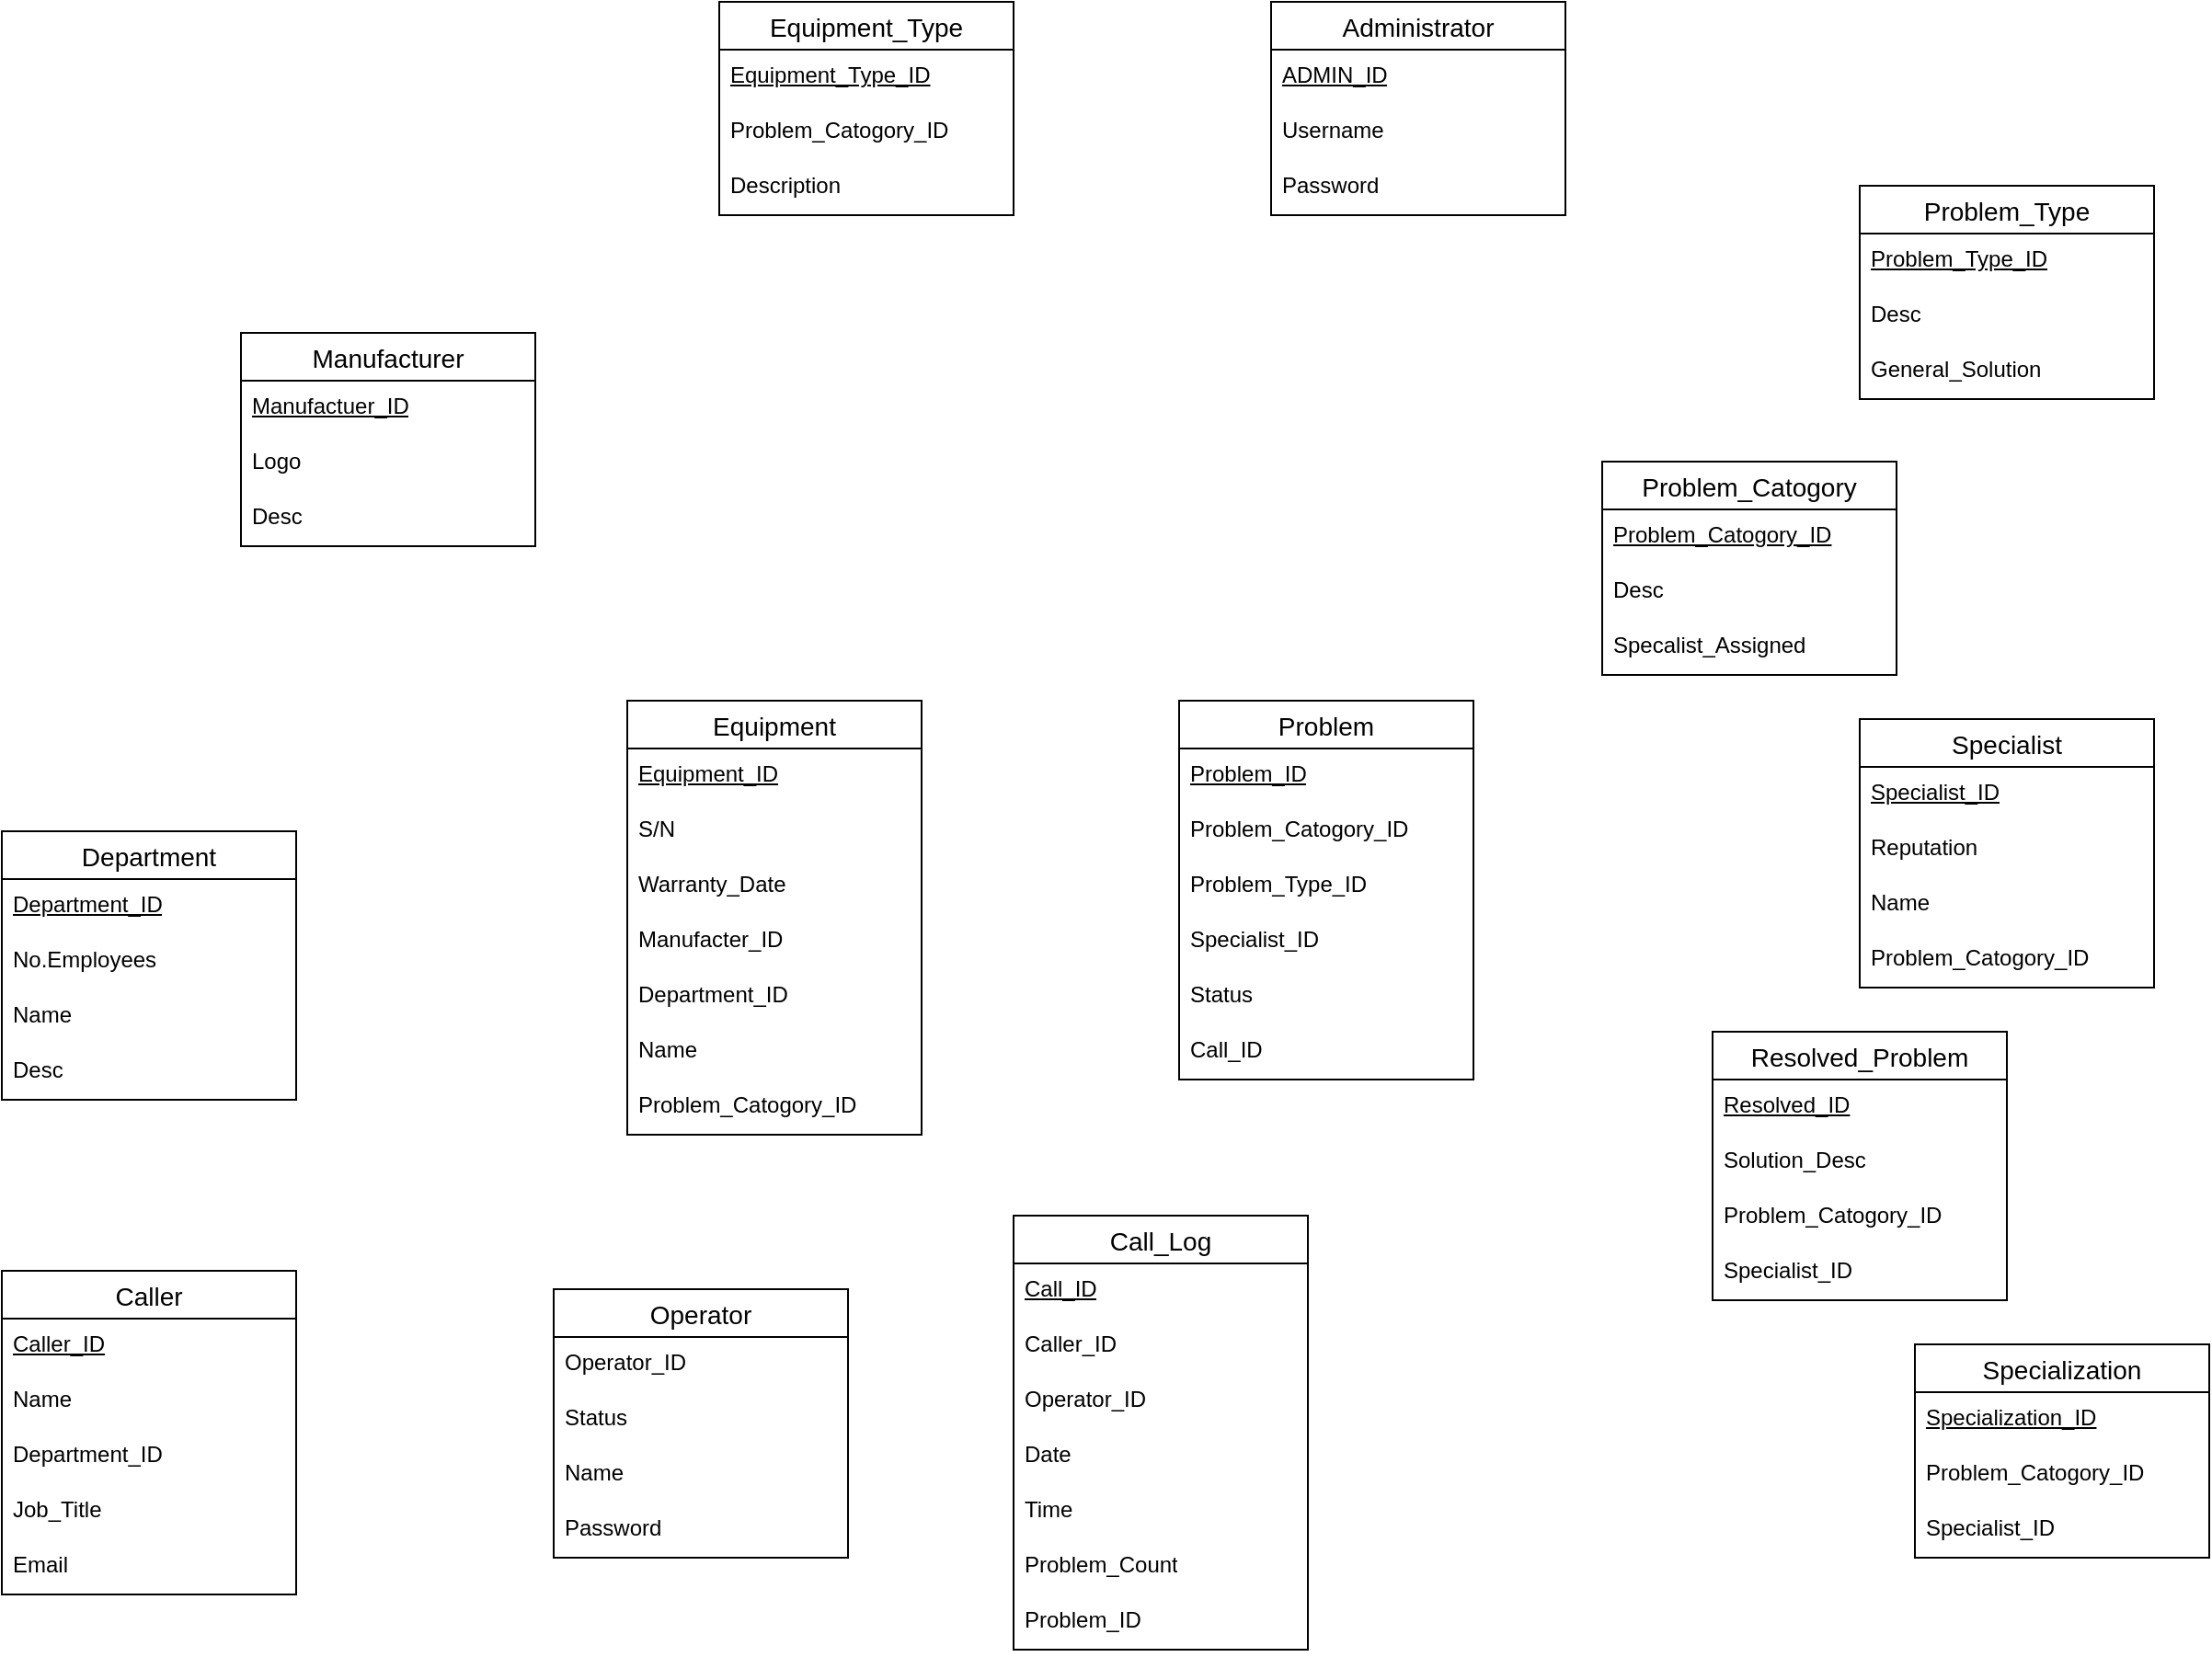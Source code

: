 <mxfile version="24.7.17">
  <diagram name="Página-1" id="JovMR-DmvsqPWMAvgPib">
    <mxGraphModel dx="3695" dy="1396" grid="1" gridSize="10" guides="1" tooltips="1" connect="1" arrows="1" fold="1" page="1" pageScale="1" pageWidth="827" pageHeight="1169" math="0" shadow="0">
      <root>
        <mxCell id="0" />
        <mxCell id="1" parent="0" />
        <mxCell id="yYopy69-rkRQcs814ucn-5" value="Equipment_Type" style="swimlane;fontStyle=0;childLayout=stackLayout;horizontal=1;startSize=26;horizontalStack=0;resizeParent=1;resizeParentMax=0;resizeLast=0;collapsible=1;marginBottom=0;align=center;fontSize=14;" vertex="1" parent="1">
          <mxGeometry x="310" y="60" width="160" height="116" as="geometry" />
        </mxCell>
        <mxCell id="yYopy69-rkRQcs814ucn-6" value="Equipment_Type_ID" style="text;strokeColor=none;fillColor=none;spacingLeft=4;spacingRight=4;overflow=hidden;rotatable=0;points=[[0,0.5],[1,0.5]];portConstraint=eastwest;fontSize=12;whiteSpace=wrap;html=1;fontStyle=4" vertex="1" parent="yYopy69-rkRQcs814ucn-5">
          <mxGeometry y="26" width="160" height="30" as="geometry" />
        </mxCell>
        <mxCell id="yYopy69-rkRQcs814ucn-7" value="Problem_Catogory_ID" style="text;strokeColor=none;fillColor=none;spacingLeft=4;spacingRight=4;overflow=hidden;rotatable=0;points=[[0,0.5],[1,0.5]];portConstraint=eastwest;fontSize=12;whiteSpace=wrap;html=1;" vertex="1" parent="yYopy69-rkRQcs814ucn-5">
          <mxGeometry y="56" width="160" height="30" as="geometry" />
        </mxCell>
        <mxCell id="yYopy69-rkRQcs814ucn-8" value="Description" style="text;strokeColor=none;fillColor=none;spacingLeft=4;spacingRight=4;overflow=hidden;rotatable=0;points=[[0,0.5],[1,0.5]];portConstraint=eastwest;fontSize=12;whiteSpace=wrap;html=1;" vertex="1" parent="yYopy69-rkRQcs814ucn-5">
          <mxGeometry y="86" width="160" height="30" as="geometry" />
        </mxCell>
        <mxCell id="yYopy69-rkRQcs814ucn-1" value="Manufacturer" style="swimlane;fontStyle=0;childLayout=stackLayout;horizontal=1;startSize=26;horizontalStack=0;resizeParent=1;resizeParentMax=0;resizeLast=0;collapsible=1;marginBottom=0;align=center;fontSize=14;" vertex="1" parent="1">
          <mxGeometry x="50" y="240" width="160" height="116" as="geometry" />
        </mxCell>
        <mxCell id="yYopy69-rkRQcs814ucn-2" value="Manufactuer_ID" style="text;strokeColor=none;fillColor=none;spacingLeft=4;spacingRight=4;overflow=hidden;rotatable=0;points=[[0,0.5],[1,0.5]];portConstraint=eastwest;fontSize=12;whiteSpace=wrap;html=1;fontStyle=4" vertex="1" parent="yYopy69-rkRQcs814ucn-1">
          <mxGeometry y="26" width="160" height="30" as="geometry" />
        </mxCell>
        <mxCell id="yYopy69-rkRQcs814ucn-3" value="Logo" style="text;strokeColor=none;fillColor=none;spacingLeft=4;spacingRight=4;overflow=hidden;rotatable=0;points=[[0,0.5],[1,0.5]];portConstraint=eastwest;fontSize=12;whiteSpace=wrap;html=1;" vertex="1" parent="yYopy69-rkRQcs814ucn-1">
          <mxGeometry y="56" width="160" height="30" as="geometry" />
        </mxCell>
        <mxCell id="yYopy69-rkRQcs814ucn-4" value="Desc" style="text;strokeColor=none;fillColor=none;spacingLeft=4;spacingRight=4;overflow=hidden;rotatable=0;points=[[0,0.5],[1,0.5]];portConstraint=eastwest;fontSize=12;whiteSpace=wrap;html=1;" vertex="1" parent="yYopy69-rkRQcs814ucn-1">
          <mxGeometry y="86" width="160" height="30" as="geometry" />
        </mxCell>
        <mxCell id="yYopy69-rkRQcs814ucn-15" value="Department" style="swimlane;fontStyle=0;childLayout=stackLayout;horizontal=1;startSize=26;horizontalStack=0;resizeParent=1;resizeParentMax=0;resizeLast=0;collapsible=1;marginBottom=0;align=center;fontSize=14;" vertex="1" parent="1">
          <mxGeometry x="-80" y="511" width="160" height="146" as="geometry" />
        </mxCell>
        <mxCell id="yYopy69-rkRQcs814ucn-16" value="Department_ID" style="text;strokeColor=none;fillColor=none;spacingLeft=4;spacingRight=4;overflow=hidden;rotatable=0;points=[[0,0.5],[1,0.5]];portConstraint=eastwest;fontSize=12;whiteSpace=wrap;html=1;fontStyle=4" vertex="1" parent="yYopy69-rkRQcs814ucn-15">
          <mxGeometry y="26" width="160" height="30" as="geometry" />
        </mxCell>
        <mxCell id="yYopy69-rkRQcs814ucn-17" value="No.Employees" style="text;strokeColor=none;fillColor=none;spacingLeft=4;spacingRight=4;overflow=hidden;rotatable=0;points=[[0,0.5],[1,0.5]];portConstraint=eastwest;fontSize=12;whiteSpace=wrap;html=1;" vertex="1" parent="yYopy69-rkRQcs814ucn-15">
          <mxGeometry y="56" width="160" height="30" as="geometry" />
        </mxCell>
        <mxCell id="yYopy69-rkRQcs814ucn-18" value="Name" style="text;strokeColor=none;fillColor=none;spacingLeft=4;spacingRight=4;overflow=hidden;rotatable=0;points=[[0,0.5],[1,0.5]];portConstraint=eastwest;fontSize=12;whiteSpace=wrap;html=1;" vertex="1" parent="yYopy69-rkRQcs814ucn-15">
          <mxGeometry y="86" width="160" height="30" as="geometry" />
        </mxCell>
        <mxCell id="yYopy69-rkRQcs814ucn-19" value="Desc" style="text;strokeColor=none;fillColor=none;spacingLeft=4;spacingRight=4;overflow=hidden;rotatable=0;points=[[0,0.5],[1,0.5]];portConstraint=eastwest;fontSize=12;whiteSpace=wrap;html=1;" vertex="1" parent="yYopy69-rkRQcs814ucn-15">
          <mxGeometry y="116" width="160" height="30" as="geometry" />
        </mxCell>
        <mxCell id="yYopy69-rkRQcs814ucn-20" value="Equipment" style="swimlane;fontStyle=0;childLayout=stackLayout;horizontal=1;startSize=26;horizontalStack=0;resizeParent=1;resizeParentMax=0;resizeLast=0;collapsible=1;marginBottom=0;align=center;fontSize=14;" vertex="1" parent="1">
          <mxGeometry x="260" y="440" width="160" height="236" as="geometry" />
        </mxCell>
        <mxCell id="yYopy69-rkRQcs814ucn-21" value="Equipment_ID" style="text;strokeColor=none;fillColor=none;spacingLeft=4;spacingRight=4;overflow=hidden;rotatable=0;points=[[0,0.5],[1,0.5]];portConstraint=eastwest;fontSize=12;whiteSpace=wrap;html=1;fontStyle=4" vertex="1" parent="yYopy69-rkRQcs814ucn-20">
          <mxGeometry y="26" width="160" height="30" as="geometry" />
        </mxCell>
        <mxCell id="yYopy69-rkRQcs814ucn-22" value="S/N" style="text;strokeColor=none;fillColor=none;spacingLeft=4;spacingRight=4;overflow=hidden;rotatable=0;points=[[0,0.5],[1,0.5]];portConstraint=eastwest;fontSize=12;whiteSpace=wrap;html=1;" vertex="1" parent="yYopy69-rkRQcs814ucn-20">
          <mxGeometry y="56" width="160" height="30" as="geometry" />
        </mxCell>
        <mxCell id="yYopy69-rkRQcs814ucn-23" value="Warranty_Date" style="text;strokeColor=none;fillColor=none;spacingLeft=4;spacingRight=4;overflow=hidden;rotatable=0;points=[[0,0.5],[1,0.5]];portConstraint=eastwest;fontSize=12;whiteSpace=wrap;html=1;" vertex="1" parent="yYopy69-rkRQcs814ucn-20">
          <mxGeometry y="86" width="160" height="30" as="geometry" />
        </mxCell>
        <mxCell id="yYopy69-rkRQcs814ucn-24" value="Manufacter_ID" style="text;strokeColor=none;fillColor=none;spacingLeft=4;spacingRight=4;overflow=hidden;rotatable=0;points=[[0,0.5],[1,0.5]];portConstraint=eastwest;fontSize=12;whiteSpace=wrap;html=1;" vertex="1" parent="yYopy69-rkRQcs814ucn-20">
          <mxGeometry y="116" width="160" height="30" as="geometry" />
        </mxCell>
        <mxCell id="yYopy69-rkRQcs814ucn-25" value="Department_ID" style="text;strokeColor=none;fillColor=none;spacingLeft=4;spacingRight=4;overflow=hidden;rotatable=0;points=[[0,0.5],[1,0.5]];portConstraint=eastwest;fontSize=12;whiteSpace=wrap;html=1;" vertex="1" parent="yYopy69-rkRQcs814ucn-20">
          <mxGeometry y="146" width="160" height="30" as="geometry" />
        </mxCell>
        <mxCell id="yYopy69-rkRQcs814ucn-26" value="Name" style="text;strokeColor=none;fillColor=none;spacingLeft=4;spacingRight=4;overflow=hidden;rotatable=0;points=[[0,0.5],[1,0.5]];portConstraint=eastwest;fontSize=12;whiteSpace=wrap;html=1;" vertex="1" parent="yYopy69-rkRQcs814ucn-20">
          <mxGeometry y="176" width="160" height="30" as="geometry" />
        </mxCell>
        <mxCell id="yYopy69-rkRQcs814ucn-27" value="Problem_Catogory_ID" style="text;strokeColor=none;fillColor=none;spacingLeft=4;spacingRight=4;overflow=hidden;rotatable=0;points=[[0,0.5],[1,0.5]];portConstraint=eastwest;fontSize=12;whiteSpace=wrap;html=1;" vertex="1" parent="yYopy69-rkRQcs814ucn-20">
          <mxGeometry y="206" width="160" height="30" as="geometry" />
        </mxCell>
        <mxCell id="yYopy69-rkRQcs814ucn-28" value="Operator" style="swimlane;fontStyle=0;childLayout=stackLayout;horizontal=1;startSize=26;horizontalStack=0;resizeParent=1;resizeParentMax=0;resizeLast=0;collapsible=1;marginBottom=0;align=center;fontSize=14;" vertex="1" parent="1">
          <mxGeometry x="220" y="760" width="160" height="146" as="geometry" />
        </mxCell>
        <mxCell id="yYopy69-rkRQcs814ucn-30" value="Operator_ID" style="text;strokeColor=none;fillColor=none;spacingLeft=4;spacingRight=4;overflow=hidden;rotatable=0;points=[[0,0.5],[1,0.5]];portConstraint=eastwest;fontSize=12;whiteSpace=wrap;html=1;" vertex="1" parent="yYopy69-rkRQcs814ucn-28">
          <mxGeometry y="26" width="160" height="30" as="geometry" />
        </mxCell>
        <mxCell id="yYopy69-rkRQcs814ucn-31" value="Status" style="text;strokeColor=none;fillColor=none;spacingLeft=4;spacingRight=4;overflow=hidden;rotatable=0;points=[[0,0.5],[1,0.5]];portConstraint=eastwest;fontSize=12;whiteSpace=wrap;html=1;" vertex="1" parent="yYopy69-rkRQcs814ucn-28">
          <mxGeometry y="56" width="160" height="30" as="geometry" />
        </mxCell>
        <mxCell id="yYopy69-rkRQcs814ucn-32" value="Name" style="text;strokeColor=none;fillColor=none;spacingLeft=4;spacingRight=4;overflow=hidden;rotatable=0;points=[[0,0.5],[1,0.5]];portConstraint=eastwest;fontSize=12;whiteSpace=wrap;html=1;" vertex="1" parent="yYopy69-rkRQcs814ucn-28">
          <mxGeometry y="86" width="160" height="30" as="geometry" />
        </mxCell>
        <mxCell id="yYopy69-rkRQcs814ucn-33" value="Password" style="text;strokeColor=none;fillColor=none;spacingLeft=4;spacingRight=4;overflow=hidden;rotatable=0;points=[[0,0.5],[1,0.5]];portConstraint=eastwest;fontSize=12;whiteSpace=wrap;html=1;" vertex="1" parent="yYopy69-rkRQcs814ucn-28">
          <mxGeometry y="116" width="160" height="30" as="geometry" />
        </mxCell>
        <mxCell id="yYopy69-rkRQcs814ucn-34" value="Call_Log" style="swimlane;fontStyle=0;childLayout=stackLayout;horizontal=1;startSize=26;horizontalStack=0;resizeParent=1;resizeParentMax=0;resizeLast=0;collapsible=1;marginBottom=0;align=center;fontSize=14;" vertex="1" parent="1">
          <mxGeometry x="470" y="720" width="160" height="236" as="geometry" />
        </mxCell>
        <mxCell id="yYopy69-rkRQcs814ucn-35" value="Call_ID" style="text;strokeColor=none;fillColor=none;spacingLeft=4;spacingRight=4;overflow=hidden;rotatable=0;points=[[0,0.5],[1,0.5]];portConstraint=eastwest;fontSize=12;whiteSpace=wrap;html=1;fontStyle=4" vertex="1" parent="yYopy69-rkRQcs814ucn-34">
          <mxGeometry y="26" width="160" height="30" as="geometry" />
        </mxCell>
        <mxCell id="yYopy69-rkRQcs814ucn-36" value="Caller_ID" style="text;strokeColor=none;fillColor=none;spacingLeft=4;spacingRight=4;overflow=hidden;rotatable=0;points=[[0,0.5],[1,0.5]];portConstraint=eastwest;fontSize=12;whiteSpace=wrap;html=1;" vertex="1" parent="yYopy69-rkRQcs814ucn-34">
          <mxGeometry y="56" width="160" height="30" as="geometry" />
        </mxCell>
        <mxCell id="yYopy69-rkRQcs814ucn-37" value="Operator_ID" style="text;strokeColor=none;fillColor=none;spacingLeft=4;spacingRight=4;overflow=hidden;rotatable=0;points=[[0,0.5],[1,0.5]];portConstraint=eastwest;fontSize=12;whiteSpace=wrap;html=1;" vertex="1" parent="yYopy69-rkRQcs814ucn-34">
          <mxGeometry y="86" width="160" height="30" as="geometry" />
        </mxCell>
        <mxCell id="yYopy69-rkRQcs814ucn-38" value="Date" style="text;strokeColor=none;fillColor=none;spacingLeft=4;spacingRight=4;overflow=hidden;rotatable=0;points=[[0,0.5],[1,0.5]];portConstraint=eastwest;fontSize=12;whiteSpace=wrap;html=1;" vertex="1" parent="yYopy69-rkRQcs814ucn-34">
          <mxGeometry y="116" width="160" height="30" as="geometry" />
        </mxCell>
        <mxCell id="yYopy69-rkRQcs814ucn-39" value="Time" style="text;strokeColor=none;fillColor=none;spacingLeft=4;spacingRight=4;overflow=hidden;rotatable=0;points=[[0,0.5],[1,0.5]];portConstraint=eastwest;fontSize=12;whiteSpace=wrap;html=1;" vertex="1" parent="yYopy69-rkRQcs814ucn-34">
          <mxGeometry y="146" width="160" height="30" as="geometry" />
        </mxCell>
        <mxCell id="yYopy69-rkRQcs814ucn-40" value="Problem_Count" style="text;strokeColor=none;fillColor=none;spacingLeft=4;spacingRight=4;overflow=hidden;rotatable=0;points=[[0,0.5],[1,0.5]];portConstraint=eastwest;fontSize=12;whiteSpace=wrap;html=1;" vertex="1" parent="yYopy69-rkRQcs814ucn-34">
          <mxGeometry y="176" width="160" height="30" as="geometry" />
        </mxCell>
        <mxCell id="yYopy69-rkRQcs814ucn-41" value="Problem_ID" style="text;strokeColor=none;fillColor=none;spacingLeft=4;spacingRight=4;overflow=hidden;rotatable=0;points=[[0,0.5],[1,0.5]];portConstraint=eastwest;fontSize=12;whiteSpace=wrap;html=1;" vertex="1" parent="yYopy69-rkRQcs814ucn-34">
          <mxGeometry y="206" width="160" height="30" as="geometry" />
        </mxCell>
        <mxCell id="yYopy69-rkRQcs814ucn-50" value="Resolved_Problem" style="swimlane;fontStyle=0;childLayout=stackLayout;horizontal=1;startSize=26;horizontalStack=0;resizeParent=1;resizeParentMax=0;resizeLast=0;collapsible=1;marginBottom=0;align=center;fontSize=14;" vertex="1" parent="1">
          <mxGeometry x="850" y="620" width="160" height="146" as="geometry" />
        </mxCell>
        <mxCell id="yYopy69-rkRQcs814ucn-51" value="Resolved_ID" style="text;strokeColor=none;fillColor=none;spacingLeft=4;spacingRight=4;overflow=hidden;rotatable=0;points=[[0,0.5],[1,0.5]];portConstraint=eastwest;fontSize=12;whiteSpace=wrap;html=1;fontStyle=4" vertex="1" parent="yYopy69-rkRQcs814ucn-50">
          <mxGeometry y="26" width="160" height="30" as="geometry" />
        </mxCell>
        <mxCell id="yYopy69-rkRQcs814ucn-52" value="Solution_Desc" style="text;strokeColor=none;fillColor=none;spacingLeft=4;spacingRight=4;overflow=hidden;rotatable=0;points=[[0,0.5],[1,0.5]];portConstraint=eastwest;fontSize=12;whiteSpace=wrap;html=1;" vertex="1" parent="yYopy69-rkRQcs814ucn-50">
          <mxGeometry y="56" width="160" height="30" as="geometry" />
        </mxCell>
        <mxCell id="yYopy69-rkRQcs814ucn-53" value="Problem_Catogory_ID" style="text;strokeColor=none;fillColor=none;spacingLeft=4;spacingRight=4;overflow=hidden;rotatable=0;points=[[0,0.5],[1,0.5]];portConstraint=eastwest;fontSize=12;whiteSpace=wrap;html=1;" vertex="1" parent="yYopy69-rkRQcs814ucn-50">
          <mxGeometry y="86" width="160" height="30" as="geometry" />
        </mxCell>
        <mxCell id="yYopy69-rkRQcs814ucn-54" value="Specialist_ID" style="text;strokeColor=none;fillColor=none;spacingLeft=4;spacingRight=4;overflow=hidden;rotatable=0;points=[[0,0.5],[1,0.5]];portConstraint=eastwest;fontSize=12;whiteSpace=wrap;html=1;" vertex="1" parent="yYopy69-rkRQcs814ucn-50">
          <mxGeometry y="116" width="160" height="30" as="geometry" />
        </mxCell>
        <mxCell id="yYopy69-rkRQcs814ucn-55" value="Specialization" style="swimlane;fontStyle=0;childLayout=stackLayout;horizontal=1;startSize=26;horizontalStack=0;resizeParent=1;resizeParentMax=0;resizeLast=0;collapsible=1;marginBottom=0;align=center;fontSize=14;" vertex="1" parent="1">
          <mxGeometry x="960" y="790" width="160" height="116" as="geometry" />
        </mxCell>
        <mxCell id="yYopy69-rkRQcs814ucn-56" value="Specialization_ID" style="text;strokeColor=none;fillColor=none;spacingLeft=4;spacingRight=4;overflow=hidden;rotatable=0;points=[[0,0.5],[1,0.5]];portConstraint=eastwest;fontSize=12;whiteSpace=wrap;html=1;fontStyle=4" vertex="1" parent="yYopy69-rkRQcs814ucn-55">
          <mxGeometry y="26" width="160" height="30" as="geometry" />
        </mxCell>
        <mxCell id="yYopy69-rkRQcs814ucn-57" value="Problem_Catogory_ID" style="text;strokeColor=none;fillColor=none;spacingLeft=4;spacingRight=4;overflow=hidden;rotatable=0;points=[[0,0.5],[1,0.5]];portConstraint=eastwest;fontSize=12;whiteSpace=wrap;html=1;" vertex="1" parent="yYopy69-rkRQcs814ucn-55">
          <mxGeometry y="56" width="160" height="30" as="geometry" />
        </mxCell>
        <mxCell id="yYopy69-rkRQcs814ucn-58" value="Specialist_ID" style="text;strokeColor=none;fillColor=none;spacingLeft=4;spacingRight=4;overflow=hidden;rotatable=0;points=[[0,0.5],[1,0.5]];portConstraint=eastwest;fontSize=12;whiteSpace=wrap;html=1;" vertex="1" parent="yYopy69-rkRQcs814ucn-55">
          <mxGeometry y="86" width="160" height="30" as="geometry" />
        </mxCell>
        <mxCell id="yYopy69-rkRQcs814ucn-61" value="Specialist" style="swimlane;fontStyle=0;childLayout=stackLayout;horizontal=1;startSize=26;horizontalStack=0;resizeParent=1;resizeParentMax=0;resizeLast=0;collapsible=1;marginBottom=0;align=center;fontSize=14;" vertex="1" parent="1">
          <mxGeometry x="930" y="450" width="160" height="146" as="geometry" />
        </mxCell>
        <mxCell id="yYopy69-rkRQcs814ucn-62" value="Specialist_ID" style="text;strokeColor=none;fillColor=none;spacingLeft=4;spacingRight=4;overflow=hidden;rotatable=0;points=[[0,0.5],[1,0.5]];portConstraint=eastwest;fontSize=12;whiteSpace=wrap;html=1;fontStyle=4" vertex="1" parent="yYopy69-rkRQcs814ucn-61">
          <mxGeometry y="26" width="160" height="30" as="geometry" />
        </mxCell>
        <mxCell id="yYopy69-rkRQcs814ucn-63" value="Reputation" style="text;strokeColor=none;fillColor=none;spacingLeft=4;spacingRight=4;overflow=hidden;rotatable=0;points=[[0,0.5],[1,0.5]];portConstraint=eastwest;fontSize=12;whiteSpace=wrap;html=1;" vertex="1" parent="yYopy69-rkRQcs814ucn-61">
          <mxGeometry y="56" width="160" height="30" as="geometry" />
        </mxCell>
        <mxCell id="yYopy69-rkRQcs814ucn-64" value="Name" style="text;strokeColor=none;fillColor=none;spacingLeft=4;spacingRight=4;overflow=hidden;rotatable=0;points=[[0,0.5],[1,0.5]];portConstraint=eastwest;fontSize=12;whiteSpace=wrap;html=1;" vertex="1" parent="yYopy69-rkRQcs814ucn-61">
          <mxGeometry y="86" width="160" height="30" as="geometry" />
        </mxCell>
        <mxCell id="yYopy69-rkRQcs814ucn-65" value="Problem_Catogory_ID" style="text;strokeColor=none;fillColor=none;spacingLeft=4;spacingRight=4;overflow=hidden;rotatable=0;points=[[0,0.5],[1,0.5]];portConstraint=eastwest;fontSize=12;whiteSpace=wrap;html=1;" vertex="1" parent="yYopy69-rkRQcs814ucn-61">
          <mxGeometry y="116" width="160" height="30" as="geometry" />
        </mxCell>
        <mxCell id="yYopy69-rkRQcs814ucn-66" value="Problem_Type" style="swimlane;fontStyle=0;childLayout=stackLayout;horizontal=1;startSize=26;horizontalStack=0;resizeParent=1;resizeParentMax=0;resizeLast=0;collapsible=1;marginBottom=0;align=center;fontSize=14;" vertex="1" parent="1">
          <mxGeometry x="930" y="160" width="160" height="116" as="geometry" />
        </mxCell>
        <mxCell id="yYopy69-rkRQcs814ucn-67" value="Problem_Type_ID" style="text;strokeColor=none;fillColor=none;spacingLeft=4;spacingRight=4;overflow=hidden;rotatable=0;points=[[0,0.5],[1,0.5]];portConstraint=eastwest;fontSize=12;whiteSpace=wrap;html=1;fontStyle=4" vertex="1" parent="yYopy69-rkRQcs814ucn-66">
          <mxGeometry y="26" width="160" height="30" as="geometry" />
        </mxCell>
        <mxCell id="yYopy69-rkRQcs814ucn-68" value="Desc" style="text;strokeColor=none;fillColor=none;spacingLeft=4;spacingRight=4;overflow=hidden;rotatable=0;points=[[0,0.5],[1,0.5]];portConstraint=eastwest;fontSize=12;whiteSpace=wrap;html=1;" vertex="1" parent="yYopy69-rkRQcs814ucn-66">
          <mxGeometry y="56" width="160" height="30" as="geometry" />
        </mxCell>
        <mxCell id="yYopy69-rkRQcs814ucn-69" value="General_Solution" style="text;strokeColor=none;fillColor=none;spacingLeft=4;spacingRight=4;overflow=hidden;rotatable=0;points=[[0,0.5],[1,0.5]];portConstraint=eastwest;fontSize=12;whiteSpace=wrap;html=1;" vertex="1" parent="yYopy69-rkRQcs814ucn-66">
          <mxGeometry y="86" width="160" height="30" as="geometry" />
        </mxCell>
        <mxCell id="yYopy69-rkRQcs814ucn-70" value="Problem_Catogory" style="swimlane;fontStyle=0;childLayout=stackLayout;horizontal=1;startSize=26;horizontalStack=0;resizeParent=1;resizeParentMax=0;resizeLast=0;collapsible=1;marginBottom=0;align=center;fontSize=14;" vertex="1" parent="1">
          <mxGeometry x="790" y="310" width="160" height="116" as="geometry" />
        </mxCell>
        <mxCell id="yYopy69-rkRQcs814ucn-71" value="Problem_Catogory_ID" style="text;strokeColor=none;fillColor=none;spacingLeft=4;spacingRight=4;overflow=hidden;rotatable=0;points=[[0,0.5],[1,0.5]];portConstraint=eastwest;fontSize=12;whiteSpace=wrap;html=1;fontStyle=4" vertex="1" parent="yYopy69-rkRQcs814ucn-70">
          <mxGeometry y="26" width="160" height="30" as="geometry" />
        </mxCell>
        <mxCell id="yYopy69-rkRQcs814ucn-72" value="Desc" style="text;strokeColor=none;fillColor=none;spacingLeft=4;spacingRight=4;overflow=hidden;rotatable=0;points=[[0,0.5],[1,0.5]];portConstraint=eastwest;fontSize=12;whiteSpace=wrap;html=1;" vertex="1" parent="yYopy69-rkRQcs814ucn-70">
          <mxGeometry y="56" width="160" height="30" as="geometry" />
        </mxCell>
        <mxCell id="yYopy69-rkRQcs814ucn-73" value="Specalist_Assigned" style="text;strokeColor=none;fillColor=none;spacingLeft=4;spacingRight=4;overflow=hidden;rotatable=0;points=[[0,0.5],[1,0.5]];portConstraint=eastwest;fontSize=12;whiteSpace=wrap;html=1;" vertex="1" parent="yYopy69-rkRQcs814ucn-70">
          <mxGeometry y="86" width="160" height="30" as="geometry" />
        </mxCell>
        <mxCell id="yYopy69-rkRQcs814ucn-74" value="Administrator" style="swimlane;fontStyle=0;childLayout=stackLayout;horizontal=1;startSize=26;horizontalStack=0;resizeParent=1;resizeParentMax=0;resizeLast=0;collapsible=1;marginBottom=0;align=center;fontSize=14;" vertex="1" parent="1">
          <mxGeometry x="610" y="60" width="160" height="116" as="geometry" />
        </mxCell>
        <mxCell id="yYopy69-rkRQcs814ucn-75" value="ADMIN_ID" style="text;strokeColor=none;fillColor=none;spacingLeft=4;spacingRight=4;overflow=hidden;rotatable=0;points=[[0,0.5],[1,0.5]];portConstraint=eastwest;fontSize=12;whiteSpace=wrap;html=1;fontStyle=4" vertex="1" parent="yYopy69-rkRQcs814ucn-74">
          <mxGeometry y="26" width="160" height="30" as="geometry" />
        </mxCell>
        <mxCell id="yYopy69-rkRQcs814ucn-76" value="Username" style="text;strokeColor=none;fillColor=none;spacingLeft=4;spacingRight=4;overflow=hidden;rotatable=0;points=[[0,0.5],[1,0.5]];portConstraint=eastwest;fontSize=12;whiteSpace=wrap;html=1;" vertex="1" parent="yYopy69-rkRQcs814ucn-74">
          <mxGeometry y="56" width="160" height="30" as="geometry" />
        </mxCell>
        <mxCell id="yYopy69-rkRQcs814ucn-77" value="Password" style="text;strokeColor=none;fillColor=none;spacingLeft=4;spacingRight=4;overflow=hidden;rotatable=0;points=[[0,0.5],[1,0.5]];portConstraint=eastwest;fontSize=12;whiteSpace=wrap;html=1;" vertex="1" parent="yYopy69-rkRQcs814ucn-74">
          <mxGeometry y="86" width="160" height="30" as="geometry" />
        </mxCell>
        <mxCell id="yYopy69-rkRQcs814ucn-78" value="Problem" style="swimlane;fontStyle=0;childLayout=stackLayout;horizontal=1;startSize=26;horizontalStack=0;resizeParent=1;resizeParentMax=0;resizeLast=0;collapsible=1;marginBottom=0;align=center;fontSize=14;" vertex="1" parent="1">
          <mxGeometry x="560" y="440" width="160" height="206" as="geometry" />
        </mxCell>
        <mxCell id="yYopy69-rkRQcs814ucn-79" value="Problem_ID" style="text;strokeColor=none;fillColor=none;spacingLeft=4;spacingRight=4;overflow=hidden;rotatable=0;points=[[0,0.5],[1,0.5]];portConstraint=eastwest;fontSize=12;whiteSpace=wrap;html=1;fontStyle=4" vertex="1" parent="yYopy69-rkRQcs814ucn-78">
          <mxGeometry y="26" width="160" height="30" as="geometry" />
        </mxCell>
        <mxCell id="yYopy69-rkRQcs814ucn-80" value="Problem_Catogory_ID" style="text;strokeColor=none;fillColor=none;spacingLeft=4;spacingRight=4;overflow=hidden;rotatable=0;points=[[0,0.5],[1,0.5]];portConstraint=eastwest;fontSize=12;whiteSpace=wrap;html=1;" vertex="1" parent="yYopy69-rkRQcs814ucn-78">
          <mxGeometry y="56" width="160" height="30" as="geometry" />
        </mxCell>
        <mxCell id="yYopy69-rkRQcs814ucn-81" value="Problem_Type_ID" style="text;strokeColor=none;fillColor=none;spacingLeft=4;spacingRight=4;overflow=hidden;rotatable=0;points=[[0,0.5],[1,0.5]];portConstraint=eastwest;fontSize=12;whiteSpace=wrap;html=1;" vertex="1" parent="yYopy69-rkRQcs814ucn-78">
          <mxGeometry y="86" width="160" height="30" as="geometry" />
        </mxCell>
        <mxCell id="yYopy69-rkRQcs814ucn-82" value="Specialist_ID" style="text;strokeColor=none;fillColor=none;spacingLeft=4;spacingRight=4;overflow=hidden;rotatable=0;points=[[0,0.5],[1,0.5]];portConstraint=eastwest;fontSize=12;whiteSpace=wrap;html=1;" vertex="1" parent="yYopy69-rkRQcs814ucn-78">
          <mxGeometry y="116" width="160" height="30" as="geometry" />
        </mxCell>
        <mxCell id="yYopy69-rkRQcs814ucn-83" value="Status" style="text;strokeColor=none;fillColor=none;spacingLeft=4;spacingRight=4;overflow=hidden;rotatable=0;points=[[0,0.5],[1,0.5]];portConstraint=eastwest;fontSize=12;whiteSpace=wrap;html=1;" vertex="1" parent="yYopy69-rkRQcs814ucn-78">
          <mxGeometry y="146" width="160" height="30" as="geometry" />
        </mxCell>
        <mxCell id="yYopy69-rkRQcs814ucn-84" value="Call_ID" style="text;strokeColor=none;fillColor=none;spacingLeft=4;spacingRight=4;overflow=hidden;rotatable=0;points=[[0,0.5],[1,0.5]];portConstraint=eastwest;fontSize=12;whiteSpace=wrap;html=1;" vertex="1" parent="yYopy69-rkRQcs814ucn-78">
          <mxGeometry y="176" width="160" height="30" as="geometry" />
        </mxCell>
        <mxCell id="yYopy69-rkRQcs814ucn-86" value="Caller" style="swimlane;fontStyle=0;childLayout=stackLayout;horizontal=1;startSize=26;horizontalStack=0;resizeParent=1;resizeParentMax=0;resizeLast=0;collapsible=1;marginBottom=0;align=center;fontSize=14;" vertex="1" parent="1">
          <mxGeometry x="-80" y="750" width="160" height="176" as="geometry" />
        </mxCell>
        <mxCell id="yYopy69-rkRQcs814ucn-87" value="Caller_ID" style="text;strokeColor=none;fillColor=none;spacingLeft=4;spacingRight=4;overflow=hidden;rotatable=0;points=[[0,0.5],[1,0.5]];portConstraint=eastwest;fontSize=12;whiteSpace=wrap;html=1;fontStyle=4" vertex="1" parent="yYopy69-rkRQcs814ucn-86">
          <mxGeometry y="26" width="160" height="30" as="geometry" />
        </mxCell>
        <mxCell id="yYopy69-rkRQcs814ucn-88" value="Name" style="text;strokeColor=none;fillColor=none;spacingLeft=4;spacingRight=4;overflow=hidden;rotatable=0;points=[[0,0.5],[1,0.5]];portConstraint=eastwest;fontSize=12;whiteSpace=wrap;html=1;" vertex="1" parent="yYopy69-rkRQcs814ucn-86">
          <mxGeometry y="56" width="160" height="30" as="geometry" />
        </mxCell>
        <mxCell id="yYopy69-rkRQcs814ucn-89" value="Department_ID" style="text;strokeColor=none;fillColor=none;spacingLeft=4;spacingRight=4;overflow=hidden;rotatable=0;points=[[0,0.5],[1,0.5]];portConstraint=eastwest;fontSize=12;whiteSpace=wrap;html=1;" vertex="1" parent="yYopy69-rkRQcs814ucn-86">
          <mxGeometry y="86" width="160" height="30" as="geometry" />
        </mxCell>
        <mxCell id="yYopy69-rkRQcs814ucn-90" value="Job_Title" style="text;strokeColor=none;fillColor=none;spacingLeft=4;spacingRight=4;overflow=hidden;rotatable=0;points=[[0,0.5],[1,0.5]];portConstraint=eastwest;fontSize=12;whiteSpace=wrap;html=1;" vertex="1" parent="yYopy69-rkRQcs814ucn-86">
          <mxGeometry y="116" width="160" height="30" as="geometry" />
        </mxCell>
        <mxCell id="yYopy69-rkRQcs814ucn-91" value="Email" style="text;strokeColor=none;fillColor=none;spacingLeft=4;spacingRight=4;overflow=hidden;rotatable=0;points=[[0,0.5],[1,0.5]];portConstraint=eastwest;fontSize=12;whiteSpace=wrap;html=1;" vertex="1" parent="yYopy69-rkRQcs814ucn-86">
          <mxGeometry y="146" width="160" height="30" as="geometry" />
        </mxCell>
      </root>
    </mxGraphModel>
  </diagram>
</mxfile>
